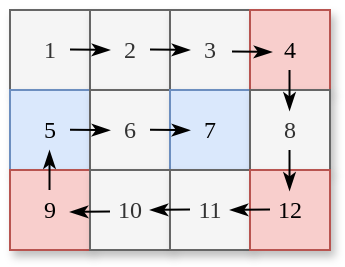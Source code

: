 <mxfile version="16.1.2" type="github">
  <diagram id="ffAc3uo1YPFbVvsRid7a" name="第 1 页">
    <mxGraphModel dx="474" dy="254" grid="1" gridSize="10" guides="1" tooltips="1" connect="1" arrows="1" fold="1" page="1" pageScale="1" pageWidth="827" pageHeight="1169" background="#ffffff" math="0" shadow="0">
      <root>
        <mxCell id="0" />
        <mxCell id="1" parent="0" />
        <mxCell id="3kvtjz900iumJ6aTb2ge-2" value="&lt;font face=&quot;Comic Sans MS&quot;&gt;1&lt;/font&gt;" style="rounded=0;whiteSpace=wrap;html=1;fillColor=#f5f5f5;fontColor=#333333;strokeColor=#666666;shadow=1;" vertex="1" parent="1">
          <mxGeometry x="280" y="160" width="40" height="40" as="geometry" />
        </mxCell>
        <mxCell id="3kvtjz900iumJ6aTb2ge-3" value="&lt;font face=&quot;Comic Sans MS&quot;&gt;2&lt;/font&gt;" style="rounded=0;whiteSpace=wrap;html=1;fillColor=#f5f5f5;fontColor=#333333;strokeColor=#666666;shadow=1;" vertex="1" parent="1">
          <mxGeometry x="320" y="160" width="40" height="40" as="geometry" />
        </mxCell>
        <mxCell id="3kvtjz900iumJ6aTb2ge-4" value="&lt;font face=&quot;Comic Sans MS&quot;&gt;3&lt;/font&gt;" style="rounded=0;whiteSpace=wrap;html=1;fillColor=#f5f5f5;fontColor=#333333;strokeColor=#666666;shadow=1;" vertex="1" parent="1">
          <mxGeometry x="360" y="160" width="40" height="40" as="geometry" />
        </mxCell>
        <mxCell id="3kvtjz900iumJ6aTb2ge-5" value="&lt;font face=&quot;Comic Sans MS&quot;&gt;4&lt;/font&gt;" style="rounded=0;whiteSpace=wrap;html=1;fillColor=#f8cecc;strokeColor=#b85450;shadow=1;" vertex="1" parent="1">
          <mxGeometry x="400" y="160" width="40" height="40" as="geometry" />
        </mxCell>
        <mxCell id="3kvtjz900iumJ6aTb2ge-6" value="&lt;font face=&quot;Comic Sans MS&quot;&gt;5&lt;/font&gt;" style="rounded=0;whiteSpace=wrap;html=1;fillColor=#dae8fc;strokeColor=#6c8ebf;shadow=1;" vertex="1" parent="1">
          <mxGeometry x="280" y="200" width="40" height="40" as="geometry" />
        </mxCell>
        <mxCell id="3kvtjz900iumJ6aTb2ge-7" value="&lt;font face=&quot;Comic Sans MS&quot;&gt;6&lt;/font&gt;" style="rounded=0;whiteSpace=wrap;html=1;fillColor=#f5f5f5;fontColor=#333333;strokeColor=#666666;shadow=1;" vertex="1" parent="1">
          <mxGeometry x="320" y="200" width="40" height="40" as="geometry" />
        </mxCell>
        <mxCell id="3kvtjz900iumJ6aTb2ge-8" value="&lt;font face=&quot;Comic Sans MS&quot;&gt;7&lt;/font&gt;" style="rounded=0;whiteSpace=wrap;html=1;fillColor=#dae8fc;strokeColor=#6c8ebf;shadow=1;" vertex="1" parent="1">
          <mxGeometry x="360" y="200" width="40" height="40" as="geometry" />
        </mxCell>
        <mxCell id="3kvtjz900iumJ6aTb2ge-9" value="&lt;font face=&quot;Comic Sans MS&quot;&gt;8&lt;/font&gt;" style="rounded=0;whiteSpace=wrap;html=1;fillColor=#f5f5f5;fontColor=#333333;strokeColor=#666666;shadow=1;" vertex="1" parent="1">
          <mxGeometry x="400" y="200" width="40" height="40" as="geometry" />
        </mxCell>
        <mxCell id="3kvtjz900iumJ6aTb2ge-10" value="&lt;font face=&quot;Comic Sans MS&quot;&gt;9&lt;/font&gt;" style="rounded=0;whiteSpace=wrap;html=1;fillColor=#f8cecc;strokeColor=#b85450;shadow=1;" vertex="1" parent="1">
          <mxGeometry x="280" y="240" width="40" height="40" as="geometry" />
        </mxCell>
        <mxCell id="3kvtjz900iumJ6aTb2ge-11" value="&lt;font face=&quot;Comic Sans MS&quot;&gt;10&lt;/font&gt;" style="rounded=0;whiteSpace=wrap;html=1;fillColor=#f5f5f5;fontColor=#333333;strokeColor=#666666;shadow=1;" vertex="1" parent="1">
          <mxGeometry x="320" y="240" width="40" height="40" as="geometry" />
        </mxCell>
        <mxCell id="3kvtjz900iumJ6aTb2ge-12" value="&lt;font face=&quot;Comic Sans MS&quot;&gt;11&lt;/font&gt;" style="rounded=0;whiteSpace=wrap;html=1;fillColor=#f5f5f5;fontColor=#333333;strokeColor=#666666;shadow=1;" vertex="1" parent="1">
          <mxGeometry x="360" y="240" width="40" height="40" as="geometry" />
        </mxCell>
        <mxCell id="3kvtjz900iumJ6aTb2ge-13" value="&lt;font face=&quot;Comic Sans MS&quot;&gt;12&lt;/font&gt;" style="rounded=0;whiteSpace=wrap;html=1;fillColor=#f8cecc;strokeColor=#b85450;shadow=1;" vertex="1" parent="1">
          <mxGeometry x="400" y="240" width="40" height="40" as="geometry" />
        </mxCell>
        <mxCell id="3kvtjz900iumJ6aTb2ge-14" value="" style="endArrow=classicThin;html=1;rounded=0;fontFamily=Comic Sans MS;endFill=1;" edge="1" parent="1">
          <mxGeometry width="50" height="50" relative="1" as="geometry">
            <mxPoint x="310" y="179.76" as="sourcePoint" />
            <mxPoint x="330" y="180" as="targetPoint" />
          </mxGeometry>
        </mxCell>
        <mxCell id="3kvtjz900iumJ6aTb2ge-15" value="" style="endArrow=classicThin;html=1;rounded=0;fontFamily=Comic Sans MS;endFill=1;" edge="1" parent="1">
          <mxGeometry width="50" height="50" relative="1" as="geometry">
            <mxPoint x="350.0" y="179.76" as="sourcePoint" />
            <mxPoint x="370.0" y="180" as="targetPoint" />
          </mxGeometry>
        </mxCell>
        <mxCell id="3kvtjz900iumJ6aTb2ge-16" value="" style="endArrow=classicThin;html=1;rounded=0;fontFamily=Comic Sans MS;endFill=1;" edge="1" parent="1">
          <mxGeometry width="50" height="50" relative="1" as="geometry">
            <mxPoint x="391" y="180.76" as="sourcePoint" />
            <mxPoint x="411" y="181" as="targetPoint" />
          </mxGeometry>
        </mxCell>
        <mxCell id="3kvtjz900iumJ6aTb2ge-17" value="" style="endArrow=classicThin;html=1;rounded=0;fontFamily=Comic Sans MS;endFill=1;" edge="1" parent="1">
          <mxGeometry width="50" height="50" relative="1" as="geometry">
            <mxPoint x="419.76" y="190" as="sourcePoint" />
            <mxPoint x="419.76" y="210.24" as="targetPoint" />
          </mxGeometry>
        </mxCell>
        <mxCell id="3kvtjz900iumJ6aTb2ge-18" value="" style="endArrow=classicThin;html=1;rounded=0;fontFamily=Comic Sans MS;endFill=1;" edge="1" parent="1">
          <mxGeometry width="50" height="50" relative="1" as="geometry">
            <mxPoint x="419.76" y="230" as="sourcePoint" />
            <mxPoint x="419.76" y="250.24" as="targetPoint" />
          </mxGeometry>
        </mxCell>
        <mxCell id="3kvtjz900iumJ6aTb2ge-19" value="" style="endArrow=classicThin;html=1;rounded=0;fontFamily=Comic Sans MS;endFill=1;" edge="1" parent="1">
          <mxGeometry width="50" height="50" relative="1" as="geometry">
            <mxPoint x="410" y="259.76" as="sourcePoint" />
            <mxPoint x="390" y="260" as="targetPoint" />
          </mxGeometry>
        </mxCell>
        <mxCell id="3kvtjz900iumJ6aTb2ge-20" value="" style="endArrow=classicThin;html=1;rounded=0;fontFamily=Comic Sans MS;endFill=1;" edge="1" parent="1">
          <mxGeometry width="50" height="50" relative="1" as="geometry">
            <mxPoint x="370" y="259.76" as="sourcePoint" />
            <mxPoint x="350" y="260" as="targetPoint" />
          </mxGeometry>
        </mxCell>
        <mxCell id="3kvtjz900iumJ6aTb2ge-21" value="" style="endArrow=classicThin;html=1;rounded=0;fontFamily=Comic Sans MS;endFill=1;" edge="1" parent="1">
          <mxGeometry width="50" height="50" relative="1" as="geometry">
            <mxPoint x="330" y="260.76" as="sourcePoint" />
            <mxPoint x="310" y="261" as="targetPoint" />
          </mxGeometry>
        </mxCell>
        <mxCell id="3kvtjz900iumJ6aTb2ge-22" value="" style="endArrow=classicThin;html=1;rounded=0;fontFamily=Comic Sans MS;endFill=1;" edge="1" parent="1">
          <mxGeometry width="50" height="50" relative="1" as="geometry">
            <mxPoint x="299.76" y="250" as="sourcePoint" />
            <mxPoint x="299.76" y="230.24" as="targetPoint" />
          </mxGeometry>
        </mxCell>
        <mxCell id="3kvtjz900iumJ6aTb2ge-23" value="" style="endArrow=classicThin;html=1;rounded=0;fontFamily=Comic Sans MS;endFill=1;" edge="1" parent="1">
          <mxGeometry width="50" height="50" relative="1" as="geometry">
            <mxPoint x="310.0" y="219.88" as="sourcePoint" />
            <mxPoint x="330.0" y="220.12" as="targetPoint" />
          </mxGeometry>
        </mxCell>
        <mxCell id="3kvtjz900iumJ6aTb2ge-24" value="" style="endArrow=classicThin;html=1;rounded=0;fontFamily=Comic Sans MS;endFill=1;" edge="1" parent="1">
          <mxGeometry width="50" height="50" relative="1" as="geometry">
            <mxPoint x="350.0" y="219.88" as="sourcePoint" />
            <mxPoint x="370.0" y="220.12" as="targetPoint" />
          </mxGeometry>
        </mxCell>
      </root>
    </mxGraphModel>
  </diagram>
</mxfile>
